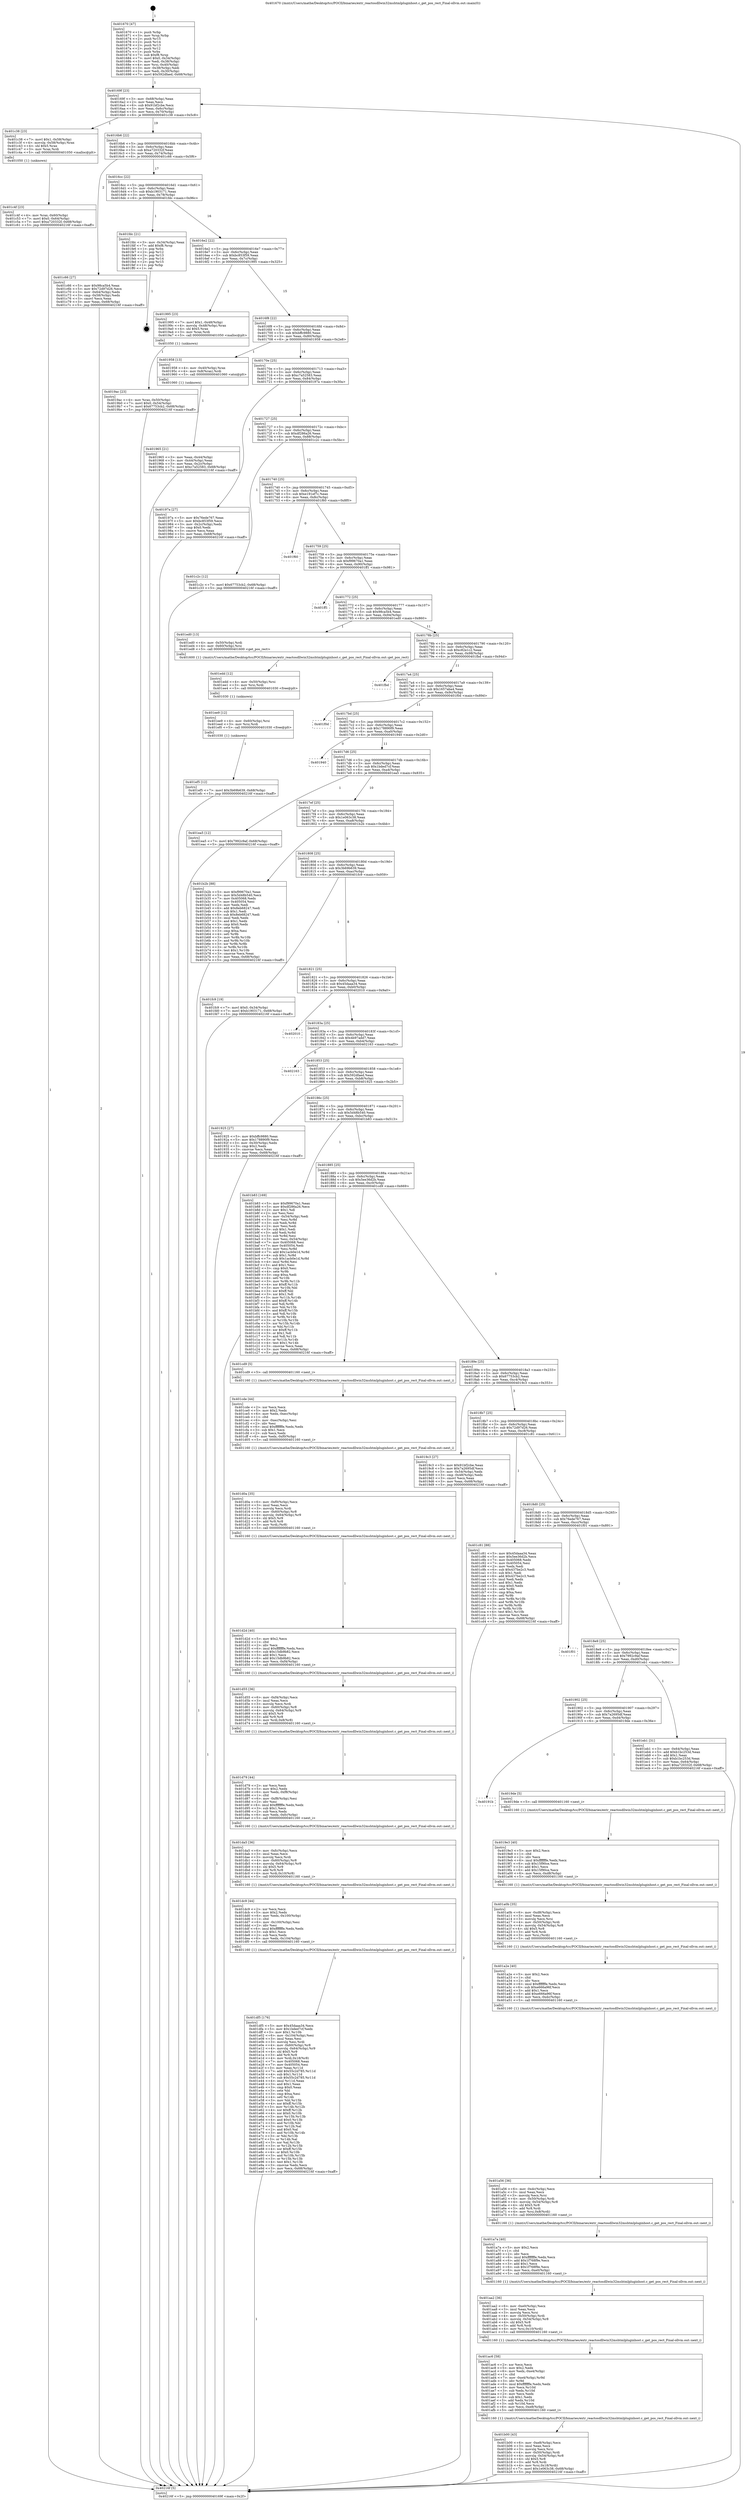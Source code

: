 digraph "0x401670" {
  label = "0x401670 (/mnt/c/Users/mathe/Desktop/tcc/POCII/binaries/extr_reactosdllwin32mshtmlpluginhost.c_get_pos_rect_Final-ollvm.out::main(0))"
  labelloc = "t"
  node[shape=record]

  Entry [label="",width=0.3,height=0.3,shape=circle,fillcolor=black,style=filled]
  "0x40169f" [label="{
     0x40169f [23]\l
     | [instrs]\l
     &nbsp;&nbsp;0x40169f \<+3\>: mov -0x68(%rbp),%eax\l
     &nbsp;&nbsp;0x4016a2 \<+2\>: mov %eax,%ecx\l
     &nbsp;&nbsp;0x4016a4 \<+6\>: sub $0x91bf2cbe,%ecx\l
     &nbsp;&nbsp;0x4016aa \<+3\>: mov %eax,-0x6c(%rbp)\l
     &nbsp;&nbsp;0x4016ad \<+3\>: mov %ecx,-0x70(%rbp)\l
     &nbsp;&nbsp;0x4016b0 \<+6\>: je 0000000000401c38 \<main+0x5c8\>\l
  }"]
  "0x401c38" [label="{
     0x401c38 [23]\l
     | [instrs]\l
     &nbsp;&nbsp;0x401c38 \<+7\>: movl $0x1,-0x58(%rbp)\l
     &nbsp;&nbsp;0x401c3f \<+4\>: movslq -0x58(%rbp),%rax\l
     &nbsp;&nbsp;0x401c43 \<+4\>: shl $0x5,%rax\l
     &nbsp;&nbsp;0x401c47 \<+3\>: mov %rax,%rdi\l
     &nbsp;&nbsp;0x401c4a \<+5\>: call 0000000000401050 \<malloc@plt\>\l
     | [calls]\l
     &nbsp;&nbsp;0x401050 \{1\} (unknown)\l
  }"]
  "0x4016b6" [label="{
     0x4016b6 [22]\l
     | [instrs]\l
     &nbsp;&nbsp;0x4016b6 \<+5\>: jmp 00000000004016bb \<main+0x4b\>\l
     &nbsp;&nbsp;0x4016bb \<+3\>: mov -0x6c(%rbp),%eax\l
     &nbsp;&nbsp;0x4016be \<+5\>: sub $0xa720332f,%eax\l
     &nbsp;&nbsp;0x4016c3 \<+3\>: mov %eax,-0x74(%rbp)\l
     &nbsp;&nbsp;0x4016c6 \<+6\>: je 0000000000401c66 \<main+0x5f6\>\l
  }"]
  Exit [label="",width=0.3,height=0.3,shape=circle,fillcolor=black,style=filled,peripheries=2]
  "0x401c66" [label="{
     0x401c66 [27]\l
     | [instrs]\l
     &nbsp;&nbsp;0x401c66 \<+5\>: mov $0x98ca5b4,%eax\l
     &nbsp;&nbsp;0x401c6b \<+5\>: mov $0x72d97d26,%ecx\l
     &nbsp;&nbsp;0x401c70 \<+3\>: mov -0x64(%rbp),%edx\l
     &nbsp;&nbsp;0x401c73 \<+3\>: cmp -0x58(%rbp),%edx\l
     &nbsp;&nbsp;0x401c76 \<+3\>: cmovl %ecx,%eax\l
     &nbsp;&nbsp;0x401c79 \<+3\>: mov %eax,-0x68(%rbp)\l
     &nbsp;&nbsp;0x401c7c \<+5\>: jmp 000000000040216f \<main+0xaff\>\l
  }"]
  "0x4016cc" [label="{
     0x4016cc [22]\l
     | [instrs]\l
     &nbsp;&nbsp;0x4016cc \<+5\>: jmp 00000000004016d1 \<main+0x61\>\l
     &nbsp;&nbsp;0x4016d1 \<+3\>: mov -0x6c(%rbp),%eax\l
     &nbsp;&nbsp;0x4016d4 \<+5\>: sub $0xb1903171,%eax\l
     &nbsp;&nbsp;0x4016d9 \<+3\>: mov %eax,-0x78(%rbp)\l
     &nbsp;&nbsp;0x4016dc \<+6\>: je 0000000000401fdc \<main+0x96c\>\l
  }"]
  "0x401ef5" [label="{
     0x401ef5 [12]\l
     | [instrs]\l
     &nbsp;&nbsp;0x401ef5 \<+7\>: movl $0x3b69b639,-0x68(%rbp)\l
     &nbsp;&nbsp;0x401efc \<+5\>: jmp 000000000040216f \<main+0xaff\>\l
  }"]
  "0x401fdc" [label="{
     0x401fdc [21]\l
     | [instrs]\l
     &nbsp;&nbsp;0x401fdc \<+3\>: mov -0x34(%rbp),%eax\l
     &nbsp;&nbsp;0x401fdf \<+7\>: add $0xf8,%rsp\l
     &nbsp;&nbsp;0x401fe6 \<+1\>: pop %rbx\l
     &nbsp;&nbsp;0x401fe7 \<+2\>: pop %r12\l
     &nbsp;&nbsp;0x401fe9 \<+2\>: pop %r13\l
     &nbsp;&nbsp;0x401feb \<+2\>: pop %r14\l
     &nbsp;&nbsp;0x401fed \<+2\>: pop %r15\l
     &nbsp;&nbsp;0x401fef \<+1\>: pop %rbp\l
     &nbsp;&nbsp;0x401ff0 \<+1\>: ret\l
  }"]
  "0x4016e2" [label="{
     0x4016e2 [22]\l
     | [instrs]\l
     &nbsp;&nbsp;0x4016e2 \<+5\>: jmp 00000000004016e7 \<main+0x77\>\l
     &nbsp;&nbsp;0x4016e7 \<+3\>: mov -0x6c(%rbp),%eax\l
     &nbsp;&nbsp;0x4016ea \<+5\>: sub $0xbc853f59,%eax\l
     &nbsp;&nbsp;0x4016ef \<+3\>: mov %eax,-0x7c(%rbp)\l
     &nbsp;&nbsp;0x4016f2 \<+6\>: je 0000000000401995 \<main+0x325\>\l
  }"]
  "0x401ee9" [label="{
     0x401ee9 [12]\l
     | [instrs]\l
     &nbsp;&nbsp;0x401ee9 \<+4\>: mov -0x60(%rbp),%rsi\l
     &nbsp;&nbsp;0x401eed \<+3\>: mov %rsi,%rdi\l
     &nbsp;&nbsp;0x401ef0 \<+5\>: call 0000000000401030 \<free@plt\>\l
     | [calls]\l
     &nbsp;&nbsp;0x401030 \{1\} (unknown)\l
  }"]
  "0x401995" [label="{
     0x401995 [23]\l
     | [instrs]\l
     &nbsp;&nbsp;0x401995 \<+7\>: movl $0x1,-0x48(%rbp)\l
     &nbsp;&nbsp;0x40199c \<+4\>: movslq -0x48(%rbp),%rax\l
     &nbsp;&nbsp;0x4019a0 \<+4\>: shl $0x5,%rax\l
     &nbsp;&nbsp;0x4019a4 \<+3\>: mov %rax,%rdi\l
     &nbsp;&nbsp;0x4019a7 \<+5\>: call 0000000000401050 \<malloc@plt\>\l
     | [calls]\l
     &nbsp;&nbsp;0x401050 \{1\} (unknown)\l
  }"]
  "0x4016f8" [label="{
     0x4016f8 [22]\l
     | [instrs]\l
     &nbsp;&nbsp;0x4016f8 \<+5\>: jmp 00000000004016fd \<main+0x8d\>\l
     &nbsp;&nbsp;0x4016fd \<+3\>: mov -0x6c(%rbp),%eax\l
     &nbsp;&nbsp;0x401700 \<+5\>: sub $0xbffc9880,%eax\l
     &nbsp;&nbsp;0x401705 \<+3\>: mov %eax,-0x80(%rbp)\l
     &nbsp;&nbsp;0x401708 \<+6\>: je 0000000000401958 \<main+0x2e8\>\l
  }"]
  "0x401edd" [label="{
     0x401edd [12]\l
     | [instrs]\l
     &nbsp;&nbsp;0x401edd \<+4\>: mov -0x50(%rbp),%rsi\l
     &nbsp;&nbsp;0x401ee1 \<+3\>: mov %rsi,%rdi\l
     &nbsp;&nbsp;0x401ee4 \<+5\>: call 0000000000401030 \<free@plt\>\l
     | [calls]\l
     &nbsp;&nbsp;0x401030 \{1\} (unknown)\l
  }"]
  "0x401958" [label="{
     0x401958 [13]\l
     | [instrs]\l
     &nbsp;&nbsp;0x401958 \<+4\>: mov -0x40(%rbp),%rax\l
     &nbsp;&nbsp;0x40195c \<+4\>: mov 0x8(%rax),%rdi\l
     &nbsp;&nbsp;0x401960 \<+5\>: call 0000000000401060 \<atoi@plt\>\l
     | [calls]\l
     &nbsp;&nbsp;0x401060 \{1\} (unknown)\l
  }"]
  "0x40170e" [label="{
     0x40170e [25]\l
     | [instrs]\l
     &nbsp;&nbsp;0x40170e \<+5\>: jmp 0000000000401713 \<main+0xa3\>\l
     &nbsp;&nbsp;0x401713 \<+3\>: mov -0x6c(%rbp),%eax\l
     &nbsp;&nbsp;0x401716 \<+5\>: sub $0xc7a52583,%eax\l
     &nbsp;&nbsp;0x40171b \<+6\>: mov %eax,-0x84(%rbp)\l
     &nbsp;&nbsp;0x401721 \<+6\>: je 000000000040197a \<main+0x30a\>\l
  }"]
  "0x401df5" [label="{
     0x401df5 [176]\l
     | [instrs]\l
     &nbsp;&nbsp;0x401df5 \<+5\>: mov $0x45daaa34,%ecx\l
     &nbsp;&nbsp;0x401dfa \<+5\>: mov $0x1bded7cf,%edx\l
     &nbsp;&nbsp;0x401dff \<+3\>: mov $0x1,%r10b\l
     &nbsp;&nbsp;0x401e02 \<+6\>: mov -0x104(%rbp),%esi\l
     &nbsp;&nbsp;0x401e08 \<+3\>: imul %eax,%esi\l
     &nbsp;&nbsp;0x401e0b \<+3\>: movslq %esi,%rdi\l
     &nbsp;&nbsp;0x401e0e \<+4\>: mov -0x60(%rbp),%r8\l
     &nbsp;&nbsp;0x401e12 \<+4\>: movslq -0x64(%rbp),%r9\l
     &nbsp;&nbsp;0x401e16 \<+4\>: shl $0x5,%r9\l
     &nbsp;&nbsp;0x401e1a \<+3\>: add %r9,%r8\l
     &nbsp;&nbsp;0x401e1d \<+4\>: mov %rdi,0x18(%r8)\l
     &nbsp;&nbsp;0x401e21 \<+7\>: mov 0x405068,%eax\l
     &nbsp;&nbsp;0x401e28 \<+7\>: mov 0x405054,%esi\l
     &nbsp;&nbsp;0x401e2f \<+3\>: mov %eax,%r11d\l
     &nbsp;&nbsp;0x401e32 \<+7\>: add $0x55c2d785,%r11d\l
     &nbsp;&nbsp;0x401e39 \<+4\>: sub $0x1,%r11d\l
     &nbsp;&nbsp;0x401e3d \<+7\>: sub $0x55c2d785,%r11d\l
     &nbsp;&nbsp;0x401e44 \<+4\>: imul %r11d,%eax\l
     &nbsp;&nbsp;0x401e48 \<+3\>: and $0x1,%eax\l
     &nbsp;&nbsp;0x401e4b \<+3\>: cmp $0x0,%eax\l
     &nbsp;&nbsp;0x401e4e \<+3\>: sete %bl\l
     &nbsp;&nbsp;0x401e51 \<+3\>: cmp $0xa,%esi\l
     &nbsp;&nbsp;0x401e54 \<+4\>: setl %r14b\l
     &nbsp;&nbsp;0x401e58 \<+3\>: mov %bl,%r15b\l
     &nbsp;&nbsp;0x401e5b \<+4\>: xor $0xff,%r15b\l
     &nbsp;&nbsp;0x401e5f \<+3\>: mov %r14b,%r12b\l
     &nbsp;&nbsp;0x401e62 \<+4\>: xor $0xff,%r12b\l
     &nbsp;&nbsp;0x401e66 \<+4\>: xor $0x0,%r10b\l
     &nbsp;&nbsp;0x401e6a \<+3\>: mov %r15b,%r13b\l
     &nbsp;&nbsp;0x401e6d \<+4\>: and $0x0,%r13b\l
     &nbsp;&nbsp;0x401e71 \<+3\>: and %r10b,%bl\l
     &nbsp;&nbsp;0x401e74 \<+3\>: mov %r12b,%al\l
     &nbsp;&nbsp;0x401e77 \<+2\>: and $0x0,%al\l
     &nbsp;&nbsp;0x401e79 \<+3\>: and %r10b,%r14b\l
     &nbsp;&nbsp;0x401e7c \<+3\>: or %bl,%r13b\l
     &nbsp;&nbsp;0x401e7f \<+3\>: or %r14b,%al\l
     &nbsp;&nbsp;0x401e82 \<+3\>: xor %al,%r13b\l
     &nbsp;&nbsp;0x401e85 \<+3\>: or %r12b,%r15b\l
     &nbsp;&nbsp;0x401e88 \<+4\>: xor $0xff,%r15b\l
     &nbsp;&nbsp;0x401e8c \<+4\>: or $0x0,%r10b\l
     &nbsp;&nbsp;0x401e90 \<+3\>: and %r10b,%r15b\l
     &nbsp;&nbsp;0x401e93 \<+3\>: or %r15b,%r13b\l
     &nbsp;&nbsp;0x401e96 \<+4\>: test $0x1,%r13b\l
     &nbsp;&nbsp;0x401e9a \<+3\>: cmovne %edx,%ecx\l
     &nbsp;&nbsp;0x401e9d \<+3\>: mov %ecx,-0x68(%rbp)\l
     &nbsp;&nbsp;0x401ea0 \<+5\>: jmp 000000000040216f \<main+0xaff\>\l
  }"]
  "0x40197a" [label="{
     0x40197a [27]\l
     | [instrs]\l
     &nbsp;&nbsp;0x40197a \<+5\>: mov $0x76ede767,%eax\l
     &nbsp;&nbsp;0x40197f \<+5\>: mov $0xbc853f59,%ecx\l
     &nbsp;&nbsp;0x401984 \<+3\>: mov -0x2c(%rbp),%edx\l
     &nbsp;&nbsp;0x401987 \<+3\>: cmp $0x0,%edx\l
     &nbsp;&nbsp;0x40198a \<+3\>: cmove %ecx,%eax\l
     &nbsp;&nbsp;0x40198d \<+3\>: mov %eax,-0x68(%rbp)\l
     &nbsp;&nbsp;0x401990 \<+5\>: jmp 000000000040216f \<main+0xaff\>\l
  }"]
  "0x401727" [label="{
     0x401727 [25]\l
     | [instrs]\l
     &nbsp;&nbsp;0x401727 \<+5\>: jmp 000000000040172c \<main+0xbc\>\l
     &nbsp;&nbsp;0x40172c \<+3\>: mov -0x6c(%rbp),%eax\l
     &nbsp;&nbsp;0x40172f \<+5\>: sub $0xdf286a26,%eax\l
     &nbsp;&nbsp;0x401734 \<+6\>: mov %eax,-0x88(%rbp)\l
     &nbsp;&nbsp;0x40173a \<+6\>: je 0000000000401c2c \<main+0x5bc\>\l
  }"]
  "0x401dc9" [label="{
     0x401dc9 [44]\l
     | [instrs]\l
     &nbsp;&nbsp;0x401dc9 \<+2\>: xor %ecx,%ecx\l
     &nbsp;&nbsp;0x401dcb \<+5\>: mov $0x2,%edx\l
     &nbsp;&nbsp;0x401dd0 \<+6\>: mov %edx,-0x100(%rbp)\l
     &nbsp;&nbsp;0x401dd6 \<+1\>: cltd\l
     &nbsp;&nbsp;0x401dd7 \<+6\>: mov -0x100(%rbp),%esi\l
     &nbsp;&nbsp;0x401ddd \<+2\>: idiv %esi\l
     &nbsp;&nbsp;0x401ddf \<+6\>: imul $0xfffffffe,%edx,%edx\l
     &nbsp;&nbsp;0x401de5 \<+3\>: sub $0x1,%ecx\l
     &nbsp;&nbsp;0x401de8 \<+2\>: sub %ecx,%edx\l
     &nbsp;&nbsp;0x401dea \<+6\>: mov %edx,-0x104(%rbp)\l
     &nbsp;&nbsp;0x401df0 \<+5\>: call 0000000000401160 \<next_i\>\l
     | [calls]\l
     &nbsp;&nbsp;0x401160 \{1\} (/mnt/c/Users/mathe/Desktop/tcc/POCII/binaries/extr_reactosdllwin32mshtmlpluginhost.c_get_pos_rect_Final-ollvm.out::next_i)\l
  }"]
  "0x401c2c" [label="{
     0x401c2c [12]\l
     | [instrs]\l
     &nbsp;&nbsp;0x401c2c \<+7\>: movl $0x67753cb2,-0x68(%rbp)\l
     &nbsp;&nbsp;0x401c33 \<+5\>: jmp 000000000040216f \<main+0xaff\>\l
  }"]
  "0x401740" [label="{
     0x401740 [25]\l
     | [instrs]\l
     &nbsp;&nbsp;0x401740 \<+5\>: jmp 0000000000401745 \<main+0xd5\>\l
     &nbsp;&nbsp;0x401745 \<+3\>: mov -0x6c(%rbp),%eax\l
     &nbsp;&nbsp;0x401748 \<+5\>: sub $0xe191ef7c,%eax\l
     &nbsp;&nbsp;0x40174d \<+6\>: mov %eax,-0x8c(%rbp)\l
     &nbsp;&nbsp;0x401753 \<+6\>: je 0000000000401f60 \<main+0x8f0\>\l
  }"]
  "0x401da5" [label="{
     0x401da5 [36]\l
     | [instrs]\l
     &nbsp;&nbsp;0x401da5 \<+6\>: mov -0xfc(%rbp),%ecx\l
     &nbsp;&nbsp;0x401dab \<+3\>: imul %eax,%ecx\l
     &nbsp;&nbsp;0x401dae \<+3\>: movslq %ecx,%rdi\l
     &nbsp;&nbsp;0x401db1 \<+4\>: mov -0x60(%rbp),%r8\l
     &nbsp;&nbsp;0x401db5 \<+4\>: movslq -0x64(%rbp),%r9\l
     &nbsp;&nbsp;0x401db9 \<+4\>: shl $0x5,%r9\l
     &nbsp;&nbsp;0x401dbd \<+3\>: add %r9,%r8\l
     &nbsp;&nbsp;0x401dc0 \<+4\>: mov %rdi,0x10(%r8)\l
     &nbsp;&nbsp;0x401dc4 \<+5\>: call 0000000000401160 \<next_i\>\l
     | [calls]\l
     &nbsp;&nbsp;0x401160 \{1\} (/mnt/c/Users/mathe/Desktop/tcc/POCII/binaries/extr_reactosdllwin32mshtmlpluginhost.c_get_pos_rect_Final-ollvm.out::next_i)\l
  }"]
  "0x401f60" [label="{
     0x401f60\l
  }", style=dashed]
  "0x401759" [label="{
     0x401759 [25]\l
     | [instrs]\l
     &nbsp;&nbsp;0x401759 \<+5\>: jmp 000000000040175e \<main+0xee\>\l
     &nbsp;&nbsp;0x40175e \<+3\>: mov -0x6c(%rbp),%eax\l
     &nbsp;&nbsp;0x401761 \<+5\>: sub $0xf99670a1,%eax\l
     &nbsp;&nbsp;0x401766 \<+6\>: mov %eax,-0x90(%rbp)\l
     &nbsp;&nbsp;0x40176c \<+6\>: je 0000000000401ff1 \<main+0x981\>\l
  }"]
  "0x401d79" [label="{
     0x401d79 [44]\l
     | [instrs]\l
     &nbsp;&nbsp;0x401d79 \<+2\>: xor %ecx,%ecx\l
     &nbsp;&nbsp;0x401d7b \<+5\>: mov $0x2,%edx\l
     &nbsp;&nbsp;0x401d80 \<+6\>: mov %edx,-0xf8(%rbp)\l
     &nbsp;&nbsp;0x401d86 \<+1\>: cltd\l
     &nbsp;&nbsp;0x401d87 \<+6\>: mov -0xf8(%rbp),%esi\l
     &nbsp;&nbsp;0x401d8d \<+2\>: idiv %esi\l
     &nbsp;&nbsp;0x401d8f \<+6\>: imul $0xfffffffe,%edx,%edx\l
     &nbsp;&nbsp;0x401d95 \<+3\>: sub $0x1,%ecx\l
     &nbsp;&nbsp;0x401d98 \<+2\>: sub %ecx,%edx\l
     &nbsp;&nbsp;0x401d9a \<+6\>: mov %edx,-0xfc(%rbp)\l
     &nbsp;&nbsp;0x401da0 \<+5\>: call 0000000000401160 \<next_i\>\l
     | [calls]\l
     &nbsp;&nbsp;0x401160 \{1\} (/mnt/c/Users/mathe/Desktop/tcc/POCII/binaries/extr_reactosdllwin32mshtmlpluginhost.c_get_pos_rect_Final-ollvm.out::next_i)\l
  }"]
  "0x401ff1" [label="{
     0x401ff1\l
  }", style=dashed]
  "0x401772" [label="{
     0x401772 [25]\l
     | [instrs]\l
     &nbsp;&nbsp;0x401772 \<+5\>: jmp 0000000000401777 \<main+0x107\>\l
     &nbsp;&nbsp;0x401777 \<+3\>: mov -0x6c(%rbp),%eax\l
     &nbsp;&nbsp;0x40177a \<+5\>: sub $0x98ca5b4,%eax\l
     &nbsp;&nbsp;0x40177f \<+6\>: mov %eax,-0x94(%rbp)\l
     &nbsp;&nbsp;0x401785 \<+6\>: je 0000000000401ed0 \<main+0x860\>\l
  }"]
  "0x401d55" [label="{
     0x401d55 [36]\l
     | [instrs]\l
     &nbsp;&nbsp;0x401d55 \<+6\>: mov -0xf4(%rbp),%ecx\l
     &nbsp;&nbsp;0x401d5b \<+3\>: imul %eax,%ecx\l
     &nbsp;&nbsp;0x401d5e \<+3\>: movslq %ecx,%rdi\l
     &nbsp;&nbsp;0x401d61 \<+4\>: mov -0x60(%rbp),%r8\l
     &nbsp;&nbsp;0x401d65 \<+4\>: movslq -0x64(%rbp),%r9\l
     &nbsp;&nbsp;0x401d69 \<+4\>: shl $0x5,%r9\l
     &nbsp;&nbsp;0x401d6d \<+3\>: add %r9,%r8\l
     &nbsp;&nbsp;0x401d70 \<+4\>: mov %rdi,0x8(%r8)\l
     &nbsp;&nbsp;0x401d74 \<+5\>: call 0000000000401160 \<next_i\>\l
     | [calls]\l
     &nbsp;&nbsp;0x401160 \{1\} (/mnt/c/Users/mathe/Desktop/tcc/POCII/binaries/extr_reactosdllwin32mshtmlpluginhost.c_get_pos_rect_Final-ollvm.out::next_i)\l
  }"]
  "0x401ed0" [label="{
     0x401ed0 [13]\l
     | [instrs]\l
     &nbsp;&nbsp;0x401ed0 \<+4\>: mov -0x50(%rbp),%rdi\l
     &nbsp;&nbsp;0x401ed4 \<+4\>: mov -0x60(%rbp),%rsi\l
     &nbsp;&nbsp;0x401ed8 \<+5\>: call 0000000000401600 \<get_pos_rect\>\l
     | [calls]\l
     &nbsp;&nbsp;0x401600 \{1\} (/mnt/c/Users/mathe/Desktop/tcc/POCII/binaries/extr_reactosdllwin32mshtmlpluginhost.c_get_pos_rect_Final-ollvm.out::get_pos_rect)\l
  }"]
  "0x40178b" [label="{
     0x40178b [25]\l
     | [instrs]\l
     &nbsp;&nbsp;0x40178b \<+5\>: jmp 0000000000401790 \<main+0x120\>\l
     &nbsp;&nbsp;0x401790 \<+3\>: mov -0x6c(%rbp),%eax\l
     &nbsp;&nbsp;0x401793 \<+5\>: sub $0xc82e1c2,%eax\l
     &nbsp;&nbsp;0x401798 \<+6\>: mov %eax,-0x98(%rbp)\l
     &nbsp;&nbsp;0x40179e \<+6\>: je 0000000000401fbd \<main+0x94d\>\l
  }"]
  "0x401d2d" [label="{
     0x401d2d [40]\l
     | [instrs]\l
     &nbsp;&nbsp;0x401d2d \<+5\>: mov $0x2,%ecx\l
     &nbsp;&nbsp;0x401d32 \<+1\>: cltd\l
     &nbsp;&nbsp;0x401d33 \<+2\>: idiv %ecx\l
     &nbsp;&nbsp;0x401d35 \<+6\>: imul $0xfffffffe,%edx,%ecx\l
     &nbsp;&nbsp;0x401d3b \<+6\>: sub $0x15db9b82,%ecx\l
     &nbsp;&nbsp;0x401d41 \<+3\>: add $0x1,%ecx\l
     &nbsp;&nbsp;0x401d44 \<+6\>: add $0x15db9b82,%ecx\l
     &nbsp;&nbsp;0x401d4a \<+6\>: mov %ecx,-0xf4(%rbp)\l
     &nbsp;&nbsp;0x401d50 \<+5\>: call 0000000000401160 \<next_i\>\l
     | [calls]\l
     &nbsp;&nbsp;0x401160 \{1\} (/mnt/c/Users/mathe/Desktop/tcc/POCII/binaries/extr_reactosdllwin32mshtmlpluginhost.c_get_pos_rect_Final-ollvm.out::next_i)\l
  }"]
  "0x401fbd" [label="{
     0x401fbd\l
  }", style=dashed]
  "0x4017a4" [label="{
     0x4017a4 [25]\l
     | [instrs]\l
     &nbsp;&nbsp;0x4017a4 \<+5\>: jmp 00000000004017a9 \<main+0x139\>\l
     &nbsp;&nbsp;0x4017a9 \<+3\>: mov -0x6c(%rbp),%eax\l
     &nbsp;&nbsp;0x4017ac \<+5\>: sub $0x1657aba4,%eax\l
     &nbsp;&nbsp;0x4017b1 \<+6\>: mov %eax,-0x9c(%rbp)\l
     &nbsp;&nbsp;0x4017b7 \<+6\>: je 0000000000401f0d \<main+0x89d\>\l
  }"]
  "0x401d0a" [label="{
     0x401d0a [35]\l
     | [instrs]\l
     &nbsp;&nbsp;0x401d0a \<+6\>: mov -0xf0(%rbp),%ecx\l
     &nbsp;&nbsp;0x401d10 \<+3\>: imul %eax,%ecx\l
     &nbsp;&nbsp;0x401d13 \<+3\>: movslq %ecx,%rdi\l
     &nbsp;&nbsp;0x401d16 \<+4\>: mov -0x60(%rbp),%r8\l
     &nbsp;&nbsp;0x401d1a \<+4\>: movslq -0x64(%rbp),%r9\l
     &nbsp;&nbsp;0x401d1e \<+4\>: shl $0x5,%r9\l
     &nbsp;&nbsp;0x401d22 \<+3\>: add %r9,%r8\l
     &nbsp;&nbsp;0x401d25 \<+3\>: mov %rdi,(%r8)\l
     &nbsp;&nbsp;0x401d28 \<+5\>: call 0000000000401160 \<next_i\>\l
     | [calls]\l
     &nbsp;&nbsp;0x401160 \{1\} (/mnt/c/Users/mathe/Desktop/tcc/POCII/binaries/extr_reactosdllwin32mshtmlpluginhost.c_get_pos_rect_Final-ollvm.out::next_i)\l
  }"]
  "0x401f0d" [label="{
     0x401f0d\l
  }", style=dashed]
  "0x4017bd" [label="{
     0x4017bd [25]\l
     | [instrs]\l
     &nbsp;&nbsp;0x4017bd \<+5\>: jmp 00000000004017c2 \<main+0x152\>\l
     &nbsp;&nbsp;0x4017c2 \<+3\>: mov -0x6c(%rbp),%eax\l
     &nbsp;&nbsp;0x4017c5 \<+5\>: sub $0x178890f9,%eax\l
     &nbsp;&nbsp;0x4017ca \<+6\>: mov %eax,-0xa0(%rbp)\l
     &nbsp;&nbsp;0x4017d0 \<+6\>: je 0000000000401940 \<main+0x2d0\>\l
  }"]
  "0x401cde" [label="{
     0x401cde [44]\l
     | [instrs]\l
     &nbsp;&nbsp;0x401cde \<+2\>: xor %ecx,%ecx\l
     &nbsp;&nbsp;0x401ce0 \<+5\>: mov $0x2,%edx\l
     &nbsp;&nbsp;0x401ce5 \<+6\>: mov %edx,-0xec(%rbp)\l
     &nbsp;&nbsp;0x401ceb \<+1\>: cltd\l
     &nbsp;&nbsp;0x401cec \<+6\>: mov -0xec(%rbp),%esi\l
     &nbsp;&nbsp;0x401cf2 \<+2\>: idiv %esi\l
     &nbsp;&nbsp;0x401cf4 \<+6\>: imul $0xfffffffe,%edx,%edx\l
     &nbsp;&nbsp;0x401cfa \<+3\>: sub $0x1,%ecx\l
     &nbsp;&nbsp;0x401cfd \<+2\>: sub %ecx,%edx\l
     &nbsp;&nbsp;0x401cff \<+6\>: mov %edx,-0xf0(%rbp)\l
     &nbsp;&nbsp;0x401d05 \<+5\>: call 0000000000401160 \<next_i\>\l
     | [calls]\l
     &nbsp;&nbsp;0x401160 \{1\} (/mnt/c/Users/mathe/Desktop/tcc/POCII/binaries/extr_reactosdllwin32mshtmlpluginhost.c_get_pos_rect_Final-ollvm.out::next_i)\l
  }"]
  "0x401940" [label="{
     0x401940\l
  }", style=dashed]
  "0x4017d6" [label="{
     0x4017d6 [25]\l
     | [instrs]\l
     &nbsp;&nbsp;0x4017d6 \<+5\>: jmp 00000000004017db \<main+0x16b\>\l
     &nbsp;&nbsp;0x4017db \<+3\>: mov -0x6c(%rbp),%eax\l
     &nbsp;&nbsp;0x4017de \<+5\>: sub $0x1bded7cf,%eax\l
     &nbsp;&nbsp;0x4017e3 \<+6\>: mov %eax,-0xa4(%rbp)\l
     &nbsp;&nbsp;0x4017e9 \<+6\>: je 0000000000401ea5 \<main+0x835\>\l
  }"]
  "0x401c4f" [label="{
     0x401c4f [23]\l
     | [instrs]\l
     &nbsp;&nbsp;0x401c4f \<+4\>: mov %rax,-0x60(%rbp)\l
     &nbsp;&nbsp;0x401c53 \<+7\>: movl $0x0,-0x64(%rbp)\l
     &nbsp;&nbsp;0x401c5a \<+7\>: movl $0xa720332f,-0x68(%rbp)\l
     &nbsp;&nbsp;0x401c61 \<+5\>: jmp 000000000040216f \<main+0xaff\>\l
  }"]
  "0x401ea5" [label="{
     0x401ea5 [12]\l
     | [instrs]\l
     &nbsp;&nbsp;0x401ea5 \<+7\>: movl $0x7992c9af,-0x68(%rbp)\l
     &nbsp;&nbsp;0x401eac \<+5\>: jmp 000000000040216f \<main+0xaff\>\l
  }"]
  "0x4017ef" [label="{
     0x4017ef [25]\l
     | [instrs]\l
     &nbsp;&nbsp;0x4017ef \<+5\>: jmp 00000000004017f4 \<main+0x184\>\l
     &nbsp;&nbsp;0x4017f4 \<+3\>: mov -0x6c(%rbp),%eax\l
     &nbsp;&nbsp;0x4017f7 \<+5\>: sub $0x1e063c38,%eax\l
     &nbsp;&nbsp;0x4017fc \<+6\>: mov %eax,-0xa8(%rbp)\l
     &nbsp;&nbsp;0x401802 \<+6\>: je 0000000000401b2b \<main+0x4bb\>\l
  }"]
  "0x401b00" [label="{
     0x401b00 [43]\l
     | [instrs]\l
     &nbsp;&nbsp;0x401b00 \<+6\>: mov -0xe8(%rbp),%ecx\l
     &nbsp;&nbsp;0x401b06 \<+3\>: imul %eax,%ecx\l
     &nbsp;&nbsp;0x401b09 \<+3\>: movslq %ecx,%rsi\l
     &nbsp;&nbsp;0x401b0c \<+4\>: mov -0x50(%rbp),%rdi\l
     &nbsp;&nbsp;0x401b10 \<+4\>: movslq -0x54(%rbp),%r8\l
     &nbsp;&nbsp;0x401b14 \<+4\>: shl $0x5,%r8\l
     &nbsp;&nbsp;0x401b18 \<+3\>: add %r8,%rdi\l
     &nbsp;&nbsp;0x401b1b \<+4\>: mov %rsi,0x18(%rdi)\l
     &nbsp;&nbsp;0x401b1f \<+7\>: movl $0x1e063c38,-0x68(%rbp)\l
     &nbsp;&nbsp;0x401b26 \<+5\>: jmp 000000000040216f \<main+0xaff\>\l
  }"]
  "0x401b2b" [label="{
     0x401b2b [88]\l
     | [instrs]\l
     &nbsp;&nbsp;0x401b2b \<+5\>: mov $0xf99670a1,%eax\l
     &nbsp;&nbsp;0x401b30 \<+5\>: mov $0x5d48b540,%ecx\l
     &nbsp;&nbsp;0x401b35 \<+7\>: mov 0x405068,%edx\l
     &nbsp;&nbsp;0x401b3c \<+7\>: mov 0x405054,%esi\l
     &nbsp;&nbsp;0x401b43 \<+2\>: mov %edx,%edi\l
     &nbsp;&nbsp;0x401b45 \<+6\>: add $0x8eb68247,%edi\l
     &nbsp;&nbsp;0x401b4b \<+3\>: sub $0x1,%edi\l
     &nbsp;&nbsp;0x401b4e \<+6\>: sub $0x8eb68247,%edi\l
     &nbsp;&nbsp;0x401b54 \<+3\>: imul %edi,%edx\l
     &nbsp;&nbsp;0x401b57 \<+3\>: and $0x1,%edx\l
     &nbsp;&nbsp;0x401b5a \<+3\>: cmp $0x0,%edx\l
     &nbsp;&nbsp;0x401b5d \<+4\>: sete %r8b\l
     &nbsp;&nbsp;0x401b61 \<+3\>: cmp $0xa,%esi\l
     &nbsp;&nbsp;0x401b64 \<+4\>: setl %r9b\l
     &nbsp;&nbsp;0x401b68 \<+3\>: mov %r8b,%r10b\l
     &nbsp;&nbsp;0x401b6b \<+3\>: and %r9b,%r10b\l
     &nbsp;&nbsp;0x401b6e \<+3\>: xor %r9b,%r8b\l
     &nbsp;&nbsp;0x401b71 \<+3\>: or %r8b,%r10b\l
     &nbsp;&nbsp;0x401b74 \<+4\>: test $0x1,%r10b\l
     &nbsp;&nbsp;0x401b78 \<+3\>: cmovne %ecx,%eax\l
     &nbsp;&nbsp;0x401b7b \<+3\>: mov %eax,-0x68(%rbp)\l
     &nbsp;&nbsp;0x401b7e \<+5\>: jmp 000000000040216f \<main+0xaff\>\l
  }"]
  "0x401808" [label="{
     0x401808 [25]\l
     | [instrs]\l
     &nbsp;&nbsp;0x401808 \<+5\>: jmp 000000000040180d \<main+0x19d\>\l
     &nbsp;&nbsp;0x40180d \<+3\>: mov -0x6c(%rbp),%eax\l
     &nbsp;&nbsp;0x401810 \<+5\>: sub $0x3b69b639,%eax\l
     &nbsp;&nbsp;0x401815 \<+6\>: mov %eax,-0xac(%rbp)\l
     &nbsp;&nbsp;0x40181b \<+6\>: je 0000000000401fc9 \<main+0x959\>\l
  }"]
  "0x401ac6" [label="{
     0x401ac6 [58]\l
     | [instrs]\l
     &nbsp;&nbsp;0x401ac6 \<+2\>: xor %ecx,%ecx\l
     &nbsp;&nbsp;0x401ac8 \<+5\>: mov $0x2,%edx\l
     &nbsp;&nbsp;0x401acd \<+6\>: mov %edx,-0xe4(%rbp)\l
     &nbsp;&nbsp;0x401ad3 \<+1\>: cltd\l
     &nbsp;&nbsp;0x401ad4 \<+7\>: mov -0xe4(%rbp),%r9d\l
     &nbsp;&nbsp;0x401adb \<+3\>: idiv %r9d\l
     &nbsp;&nbsp;0x401ade \<+6\>: imul $0xfffffffe,%edx,%edx\l
     &nbsp;&nbsp;0x401ae4 \<+3\>: mov %ecx,%r10d\l
     &nbsp;&nbsp;0x401ae7 \<+3\>: sub %edx,%r10d\l
     &nbsp;&nbsp;0x401aea \<+2\>: mov %ecx,%edx\l
     &nbsp;&nbsp;0x401aec \<+3\>: sub $0x1,%edx\l
     &nbsp;&nbsp;0x401aef \<+3\>: add %edx,%r10d\l
     &nbsp;&nbsp;0x401af2 \<+3\>: sub %r10d,%ecx\l
     &nbsp;&nbsp;0x401af5 \<+6\>: mov %ecx,-0xe8(%rbp)\l
     &nbsp;&nbsp;0x401afb \<+5\>: call 0000000000401160 \<next_i\>\l
     | [calls]\l
     &nbsp;&nbsp;0x401160 \{1\} (/mnt/c/Users/mathe/Desktop/tcc/POCII/binaries/extr_reactosdllwin32mshtmlpluginhost.c_get_pos_rect_Final-ollvm.out::next_i)\l
  }"]
  "0x401fc9" [label="{
     0x401fc9 [19]\l
     | [instrs]\l
     &nbsp;&nbsp;0x401fc9 \<+7\>: movl $0x0,-0x34(%rbp)\l
     &nbsp;&nbsp;0x401fd0 \<+7\>: movl $0xb1903171,-0x68(%rbp)\l
     &nbsp;&nbsp;0x401fd7 \<+5\>: jmp 000000000040216f \<main+0xaff\>\l
  }"]
  "0x401821" [label="{
     0x401821 [25]\l
     | [instrs]\l
     &nbsp;&nbsp;0x401821 \<+5\>: jmp 0000000000401826 \<main+0x1b6\>\l
     &nbsp;&nbsp;0x401826 \<+3\>: mov -0x6c(%rbp),%eax\l
     &nbsp;&nbsp;0x401829 \<+5\>: sub $0x45daaa34,%eax\l
     &nbsp;&nbsp;0x40182e \<+6\>: mov %eax,-0xb0(%rbp)\l
     &nbsp;&nbsp;0x401834 \<+6\>: je 0000000000402010 \<main+0x9a0\>\l
  }"]
  "0x401aa2" [label="{
     0x401aa2 [36]\l
     | [instrs]\l
     &nbsp;&nbsp;0x401aa2 \<+6\>: mov -0xe0(%rbp),%ecx\l
     &nbsp;&nbsp;0x401aa8 \<+3\>: imul %eax,%ecx\l
     &nbsp;&nbsp;0x401aab \<+3\>: movslq %ecx,%rsi\l
     &nbsp;&nbsp;0x401aae \<+4\>: mov -0x50(%rbp),%rdi\l
     &nbsp;&nbsp;0x401ab2 \<+4\>: movslq -0x54(%rbp),%r8\l
     &nbsp;&nbsp;0x401ab6 \<+4\>: shl $0x5,%r8\l
     &nbsp;&nbsp;0x401aba \<+3\>: add %r8,%rdi\l
     &nbsp;&nbsp;0x401abd \<+4\>: mov %rsi,0x10(%rdi)\l
     &nbsp;&nbsp;0x401ac1 \<+5\>: call 0000000000401160 \<next_i\>\l
     | [calls]\l
     &nbsp;&nbsp;0x401160 \{1\} (/mnt/c/Users/mathe/Desktop/tcc/POCII/binaries/extr_reactosdllwin32mshtmlpluginhost.c_get_pos_rect_Final-ollvm.out::next_i)\l
  }"]
  "0x402010" [label="{
     0x402010\l
  }", style=dashed]
  "0x40183a" [label="{
     0x40183a [25]\l
     | [instrs]\l
     &nbsp;&nbsp;0x40183a \<+5\>: jmp 000000000040183f \<main+0x1cf\>\l
     &nbsp;&nbsp;0x40183f \<+3\>: mov -0x6c(%rbp),%eax\l
     &nbsp;&nbsp;0x401842 \<+5\>: sub $0x4b97add7,%eax\l
     &nbsp;&nbsp;0x401847 \<+6\>: mov %eax,-0xb4(%rbp)\l
     &nbsp;&nbsp;0x40184d \<+6\>: je 0000000000402163 \<main+0xaf3\>\l
  }"]
  "0x401a7a" [label="{
     0x401a7a [40]\l
     | [instrs]\l
     &nbsp;&nbsp;0x401a7a \<+5\>: mov $0x2,%ecx\l
     &nbsp;&nbsp;0x401a7f \<+1\>: cltd\l
     &nbsp;&nbsp;0x401a80 \<+2\>: idiv %ecx\l
     &nbsp;&nbsp;0x401a82 \<+6\>: imul $0xfffffffe,%edx,%ecx\l
     &nbsp;&nbsp;0x401a88 \<+6\>: add $0x1f768f9e,%ecx\l
     &nbsp;&nbsp;0x401a8e \<+3\>: add $0x1,%ecx\l
     &nbsp;&nbsp;0x401a91 \<+6\>: sub $0x1f768f9e,%ecx\l
     &nbsp;&nbsp;0x401a97 \<+6\>: mov %ecx,-0xe0(%rbp)\l
     &nbsp;&nbsp;0x401a9d \<+5\>: call 0000000000401160 \<next_i\>\l
     | [calls]\l
     &nbsp;&nbsp;0x401160 \{1\} (/mnt/c/Users/mathe/Desktop/tcc/POCII/binaries/extr_reactosdllwin32mshtmlpluginhost.c_get_pos_rect_Final-ollvm.out::next_i)\l
  }"]
  "0x402163" [label="{
     0x402163\l
  }", style=dashed]
  "0x401853" [label="{
     0x401853 [25]\l
     | [instrs]\l
     &nbsp;&nbsp;0x401853 \<+5\>: jmp 0000000000401858 \<main+0x1e8\>\l
     &nbsp;&nbsp;0x401858 \<+3\>: mov -0x6c(%rbp),%eax\l
     &nbsp;&nbsp;0x40185b \<+5\>: sub $0x592dfaed,%eax\l
     &nbsp;&nbsp;0x401860 \<+6\>: mov %eax,-0xb8(%rbp)\l
     &nbsp;&nbsp;0x401866 \<+6\>: je 0000000000401925 \<main+0x2b5\>\l
  }"]
  "0x401a56" [label="{
     0x401a56 [36]\l
     | [instrs]\l
     &nbsp;&nbsp;0x401a56 \<+6\>: mov -0xdc(%rbp),%ecx\l
     &nbsp;&nbsp;0x401a5c \<+3\>: imul %eax,%ecx\l
     &nbsp;&nbsp;0x401a5f \<+3\>: movslq %ecx,%rsi\l
     &nbsp;&nbsp;0x401a62 \<+4\>: mov -0x50(%rbp),%rdi\l
     &nbsp;&nbsp;0x401a66 \<+4\>: movslq -0x54(%rbp),%r8\l
     &nbsp;&nbsp;0x401a6a \<+4\>: shl $0x5,%r8\l
     &nbsp;&nbsp;0x401a6e \<+3\>: add %r8,%rdi\l
     &nbsp;&nbsp;0x401a71 \<+4\>: mov %rsi,0x8(%rdi)\l
     &nbsp;&nbsp;0x401a75 \<+5\>: call 0000000000401160 \<next_i\>\l
     | [calls]\l
     &nbsp;&nbsp;0x401160 \{1\} (/mnt/c/Users/mathe/Desktop/tcc/POCII/binaries/extr_reactosdllwin32mshtmlpluginhost.c_get_pos_rect_Final-ollvm.out::next_i)\l
  }"]
  "0x401925" [label="{
     0x401925 [27]\l
     | [instrs]\l
     &nbsp;&nbsp;0x401925 \<+5\>: mov $0xbffc9880,%eax\l
     &nbsp;&nbsp;0x40192a \<+5\>: mov $0x178890f9,%ecx\l
     &nbsp;&nbsp;0x40192f \<+3\>: mov -0x30(%rbp),%edx\l
     &nbsp;&nbsp;0x401932 \<+3\>: cmp $0x2,%edx\l
     &nbsp;&nbsp;0x401935 \<+3\>: cmovne %ecx,%eax\l
     &nbsp;&nbsp;0x401938 \<+3\>: mov %eax,-0x68(%rbp)\l
     &nbsp;&nbsp;0x40193b \<+5\>: jmp 000000000040216f \<main+0xaff\>\l
  }"]
  "0x40186c" [label="{
     0x40186c [25]\l
     | [instrs]\l
     &nbsp;&nbsp;0x40186c \<+5\>: jmp 0000000000401871 \<main+0x201\>\l
     &nbsp;&nbsp;0x401871 \<+3\>: mov -0x6c(%rbp),%eax\l
     &nbsp;&nbsp;0x401874 \<+5\>: sub $0x5d48b540,%eax\l
     &nbsp;&nbsp;0x401879 \<+6\>: mov %eax,-0xbc(%rbp)\l
     &nbsp;&nbsp;0x40187f \<+6\>: je 0000000000401b83 \<main+0x513\>\l
  }"]
  "0x40216f" [label="{
     0x40216f [5]\l
     | [instrs]\l
     &nbsp;&nbsp;0x40216f \<+5\>: jmp 000000000040169f \<main+0x2f\>\l
  }"]
  "0x401670" [label="{
     0x401670 [47]\l
     | [instrs]\l
     &nbsp;&nbsp;0x401670 \<+1\>: push %rbp\l
     &nbsp;&nbsp;0x401671 \<+3\>: mov %rsp,%rbp\l
     &nbsp;&nbsp;0x401674 \<+2\>: push %r15\l
     &nbsp;&nbsp;0x401676 \<+2\>: push %r14\l
     &nbsp;&nbsp;0x401678 \<+2\>: push %r13\l
     &nbsp;&nbsp;0x40167a \<+2\>: push %r12\l
     &nbsp;&nbsp;0x40167c \<+1\>: push %rbx\l
     &nbsp;&nbsp;0x40167d \<+7\>: sub $0xf8,%rsp\l
     &nbsp;&nbsp;0x401684 \<+7\>: movl $0x0,-0x34(%rbp)\l
     &nbsp;&nbsp;0x40168b \<+3\>: mov %edi,-0x38(%rbp)\l
     &nbsp;&nbsp;0x40168e \<+4\>: mov %rsi,-0x40(%rbp)\l
     &nbsp;&nbsp;0x401692 \<+3\>: mov -0x38(%rbp),%edi\l
     &nbsp;&nbsp;0x401695 \<+3\>: mov %edi,-0x30(%rbp)\l
     &nbsp;&nbsp;0x401698 \<+7\>: movl $0x592dfaed,-0x68(%rbp)\l
  }"]
  "0x401965" [label="{
     0x401965 [21]\l
     | [instrs]\l
     &nbsp;&nbsp;0x401965 \<+3\>: mov %eax,-0x44(%rbp)\l
     &nbsp;&nbsp;0x401968 \<+3\>: mov -0x44(%rbp),%eax\l
     &nbsp;&nbsp;0x40196b \<+3\>: mov %eax,-0x2c(%rbp)\l
     &nbsp;&nbsp;0x40196e \<+7\>: movl $0xc7a52583,-0x68(%rbp)\l
     &nbsp;&nbsp;0x401975 \<+5\>: jmp 000000000040216f \<main+0xaff\>\l
  }"]
  "0x4019ac" [label="{
     0x4019ac [23]\l
     | [instrs]\l
     &nbsp;&nbsp;0x4019ac \<+4\>: mov %rax,-0x50(%rbp)\l
     &nbsp;&nbsp;0x4019b0 \<+7\>: movl $0x0,-0x54(%rbp)\l
     &nbsp;&nbsp;0x4019b7 \<+7\>: movl $0x67753cb2,-0x68(%rbp)\l
     &nbsp;&nbsp;0x4019be \<+5\>: jmp 000000000040216f \<main+0xaff\>\l
  }"]
  "0x401a2e" [label="{
     0x401a2e [40]\l
     | [instrs]\l
     &nbsp;&nbsp;0x401a2e \<+5\>: mov $0x2,%ecx\l
     &nbsp;&nbsp;0x401a33 \<+1\>: cltd\l
     &nbsp;&nbsp;0x401a34 \<+2\>: idiv %ecx\l
     &nbsp;&nbsp;0x401a36 \<+6\>: imul $0xfffffffe,%edx,%ecx\l
     &nbsp;&nbsp;0x401a3c \<+6\>: sub $0xe666a96f,%ecx\l
     &nbsp;&nbsp;0x401a42 \<+3\>: add $0x1,%ecx\l
     &nbsp;&nbsp;0x401a45 \<+6\>: add $0xe666a96f,%ecx\l
     &nbsp;&nbsp;0x401a4b \<+6\>: mov %ecx,-0xdc(%rbp)\l
     &nbsp;&nbsp;0x401a51 \<+5\>: call 0000000000401160 \<next_i\>\l
     | [calls]\l
     &nbsp;&nbsp;0x401160 \{1\} (/mnt/c/Users/mathe/Desktop/tcc/POCII/binaries/extr_reactosdllwin32mshtmlpluginhost.c_get_pos_rect_Final-ollvm.out::next_i)\l
  }"]
  "0x401b83" [label="{
     0x401b83 [169]\l
     | [instrs]\l
     &nbsp;&nbsp;0x401b83 \<+5\>: mov $0xf99670a1,%eax\l
     &nbsp;&nbsp;0x401b88 \<+5\>: mov $0xdf286a26,%ecx\l
     &nbsp;&nbsp;0x401b8d \<+2\>: mov $0x1,%dl\l
     &nbsp;&nbsp;0x401b8f \<+2\>: xor %esi,%esi\l
     &nbsp;&nbsp;0x401b91 \<+3\>: mov -0x54(%rbp),%edi\l
     &nbsp;&nbsp;0x401b94 \<+3\>: mov %esi,%r8d\l
     &nbsp;&nbsp;0x401b97 \<+3\>: sub %edi,%r8d\l
     &nbsp;&nbsp;0x401b9a \<+2\>: mov %esi,%edi\l
     &nbsp;&nbsp;0x401b9c \<+3\>: sub $0x1,%edi\l
     &nbsp;&nbsp;0x401b9f \<+3\>: add %edi,%r8d\l
     &nbsp;&nbsp;0x401ba2 \<+3\>: sub %r8d,%esi\l
     &nbsp;&nbsp;0x401ba5 \<+3\>: mov %esi,-0x54(%rbp)\l
     &nbsp;&nbsp;0x401ba8 \<+7\>: mov 0x405068,%esi\l
     &nbsp;&nbsp;0x401baf \<+7\>: mov 0x405054,%edi\l
     &nbsp;&nbsp;0x401bb6 \<+3\>: mov %esi,%r8d\l
     &nbsp;&nbsp;0x401bb9 \<+7\>: add $0x1acb0e1d,%r8d\l
     &nbsp;&nbsp;0x401bc0 \<+4\>: sub $0x1,%r8d\l
     &nbsp;&nbsp;0x401bc4 \<+7\>: sub $0x1acb0e1d,%r8d\l
     &nbsp;&nbsp;0x401bcb \<+4\>: imul %r8d,%esi\l
     &nbsp;&nbsp;0x401bcf \<+3\>: and $0x1,%esi\l
     &nbsp;&nbsp;0x401bd2 \<+3\>: cmp $0x0,%esi\l
     &nbsp;&nbsp;0x401bd5 \<+4\>: sete %r9b\l
     &nbsp;&nbsp;0x401bd9 \<+3\>: cmp $0xa,%edi\l
     &nbsp;&nbsp;0x401bdc \<+4\>: setl %r10b\l
     &nbsp;&nbsp;0x401be0 \<+3\>: mov %r9b,%r11b\l
     &nbsp;&nbsp;0x401be3 \<+4\>: xor $0xff,%r11b\l
     &nbsp;&nbsp;0x401be7 \<+3\>: mov %r10b,%bl\l
     &nbsp;&nbsp;0x401bea \<+3\>: xor $0xff,%bl\l
     &nbsp;&nbsp;0x401bed \<+3\>: xor $0x1,%dl\l
     &nbsp;&nbsp;0x401bf0 \<+3\>: mov %r11b,%r14b\l
     &nbsp;&nbsp;0x401bf3 \<+4\>: and $0xff,%r14b\l
     &nbsp;&nbsp;0x401bf7 \<+3\>: and %dl,%r9b\l
     &nbsp;&nbsp;0x401bfa \<+3\>: mov %bl,%r15b\l
     &nbsp;&nbsp;0x401bfd \<+4\>: and $0xff,%r15b\l
     &nbsp;&nbsp;0x401c01 \<+3\>: and %dl,%r10b\l
     &nbsp;&nbsp;0x401c04 \<+3\>: or %r9b,%r14b\l
     &nbsp;&nbsp;0x401c07 \<+3\>: or %r10b,%r15b\l
     &nbsp;&nbsp;0x401c0a \<+3\>: xor %r15b,%r14b\l
     &nbsp;&nbsp;0x401c0d \<+3\>: or %bl,%r11b\l
     &nbsp;&nbsp;0x401c10 \<+4\>: xor $0xff,%r11b\l
     &nbsp;&nbsp;0x401c14 \<+3\>: or $0x1,%dl\l
     &nbsp;&nbsp;0x401c17 \<+3\>: and %dl,%r11b\l
     &nbsp;&nbsp;0x401c1a \<+3\>: or %r11b,%r14b\l
     &nbsp;&nbsp;0x401c1d \<+4\>: test $0x1,%r14b\l
     &nbsp;&nbsp;0x401c21 \<+3\>: cmovne %ecx,%eax\l
     &nbsp;&nbsp;0x401c24 \<+3\>: mov %eax,-0x68(%rbp)\l
     &nbsp;&nbsp;0x401c27 \<+5\>: jmp 000000000040216f \<main+0xaff\>\l
  }"]
  "0x401885" [label="{
     0x401885 [25]\l
     | [instrs]\l
     &nbsp;&nbsp;0x401885 \<+5\>: jmp 000000000040188a \<main+0x21a\>\l
     &nbsp;&nbsp;0x40188a \<+3\>: mov -0x6c(%rbp),%eax\l
     &nbsp;&nbsp;0x40188d \<+5\>: sub $0x5ee36d2b,%eax\l
     &nbsp;&nbsp;0x401892 \<+6\>: mov %eax,-0xc0(%rbp)\l
     &nbsp;&nbsp;0x401898 \<+6\>: je 0000000000401cd9 \<main+0x669\>\l
  }"]
  "0x401a0b" [label="{
     0x401a0b [35]\l
     | [instrs]\l
     &nbsp;&nbsp;0x401a0b \<+6\>: mov -0xd8(%rbp),%ecx\l
     &nbsp;&nbsp;0x401a11 \<+3\>: imul %eax,%ecx\l
     &nbsp;&nbsp;0x401a14 \<+3\>: movslq %ecx,%rsi\l
     &nbsp;&nbsp;0x401a17 \<+4\>: mov -0x50(%rbp),%rdi\l
     &nbsp;&nbsp;0x401a1b \<+4\>: movslq -0x54(%rbp),%r8\l
     &nbsp;&nbsp;0x401a1f \<+4\>: shl $0x5,%r8\l
     &nbsp;&nbsp;0x401a23 \<+3\>: add %r8,%rdi\l
     &nbsp;&nbsp;0x401a26 \<+3\>: mov %rsi,(%rdi)\l
     &nbsp;&nbsp;0x401a29 \<+5\>: call 0000000000401160 \<next_i\>\l
     | [calls]\l
     &nbsp;&nbsp;0x401160 \{1\} (/mnt/c/Users/mathe/Desktop/tcc/POCII/binaries/extr_reactosdllwin32mshtmlpluginhost.c_get_pos_rect_Final-ollvm.out::next_i)\l
  }"]
  "0x401cd9" [label="{
     0x401cd9 [5]\l
     | [instrs]\l
     &nbsp;&nbsp;0x401cd9 \<+5\>: call 0000000000401160 \<next_i\>\l
     | [calls]\l
     &nbsp;&nbsp;0x401160 \{1\} (/mnt/c/Users/mathe/Desktop/tcc/POCII/binaries/extr_reactosdllwin32mshtmlpluginhost.c_get_pos_rect_Final-ollvm.out::next_i)\l
  }"]
  "0x40189e" [label="{
     0x40189e [25]\l
     | [instrs]\l
     &nbsp;&nbsp;0x40189e \<+5\>: jmp 00000000004018a3 \<main+0x233\>\l
     &nbsp;&nbsp;0x4018a3 \<+3\>: mov -0x6c(%rbp),%eax\l
     &nbsp;&nbsp;0x4018a6 \<+5\>: sub $0x67753cb2,%eax\l
     &nbsp;&nbsp;0x4018ab \<+6\>: mov %eax,-0xc4(%rbp)\l
     &nbsp;&nbsp;0x4018b1 \<+6\>: je 00000000004019c3 \<main+0x353\>\l
  }"]
  "0x4019e3" [label="{
     0x4019e3 [40]\l
     | [instrs]\l
     &nbsp;&nbsp;0x4019e3 \<+5\>: mov $0x2,%ecx\l
     &nbsp;&nbsp;0x4019e8 \<+1\>: cltd\l
     &nbsp;&nbsp;0x4019e9 \<+2\>: idiv %ecx\l
     &nbsp;&nbsp;0x4019eb \<+6\>: imul $0xfffffffe,%edx,%ecx\l
     &nbsp;&nbsp;0x4019f1 \<+6\>: sub $0x15f90ce,%ecx\l
     &nbsp;&nbsp;0x4019f7 \<+3\>: add $0x1,%ecx\l
     &nbsp;&nbsp;0x4019fa \<+6\>: add $0x15f90ce,%ecx\l
     &nbsp;&nbsp;0x401a00 \<+6\>: mov %ecx,-0xd8(%rbp)\l
     &nbsp;&nbsp;0x401a06 \<+5\>: call 0000000000401160 \<next_i\>\l
     | [calls]\l
     &nbsp;&nbsp;0x401160 \{1\} (/mnt/c/Users/mathe/Desktop/tcc/POCII/binaries/extr_reactosdllwin32mshtmlpluginhost.c_get_pos_rect_Final-ollvm.out::next_i)\l
  }"]
  "0x4019c3" [label="{
     0x4019c3 [27]\l
     | [instrs]\l
     &nbsp;&nbsp;0x4019c3 \<+5\>: mov $0x91bf2cbe,%eax\l
     &nbsp;&nbsp;0x4019c8 \<+5\>: mov $0x7a2695df,%ecx\l
     &nbsp;&nbsp;0x4019cd \<+3\>: mov -0x54(%rbp),%edx\l
     &nbsp;&nbsp;0x4019d0 \<+3\>: cmp -0x48(%rbp),%edx\l
     &nbsp;&nbsp;0x4019d3 \<+3\>: cmovl %ecx,%eax\l
     &nbsp;&nbsp;0x4019d6 \<+3\>: mov %eax,-0x68(%rbp)\l
     &nbsp;&nbsp;0x4019d9 \<+5\>: jmp 000000000040216f \<main+0xaff\>\l
  }"]
  "0x4018b7" [label="{
     0x4018b7 [25]\l
     | [instrs]\l
     &nbsp;&nbsp;0x4018b7 \<+5\>: jmp 00000000004018bc \<main+0x24c\>\l
     &nbsp;&nbsp;0x4018bc \<+3\>: mov -0x6c(%rbp),%eax\l
     &nbsp;&nbsp;0x4018bf \<+5\>: sub $0x72d97d26,%eax\l
     &nbsp;&nbsp;0x4018c4 \<+6\>: mov %eax,-0xc8(%rbp)\l
     &nbsp;&nbsp;0x4018ca \<+6\>: je 0000000000401c81 \<main+0x611\>\l
  }"]
  "0x40191b" [label="{
     0x40191b\l
  }", style=dashed]
  "0x401c81" [label="{
     0x401c81 [88]\l
     | [instrs]\l
     &nbsp;&nbsp;0x401c81 \<+5\>: mov $0x45daaa34,%eax\l
     &nbsp;&nbsp;0x401c86 \<+5\>: mov $0x5ee36d2b,%ecx\l
     &nbsp;&nbsp;0x401c8b \<+7\>: mov 0x405068,%edx\l
     &nbsp;&nbsp;0x401c92 \<+7\>: mov 0x405054,%esi\l
     &nbsp;&nbsp;0x401c99 \<+2\>: mov %edx,%edi\l
     &nbsp;&nbsp;0x401c9b \<+6\>: sub $0x437be2c3,%edi\l
     &nbsp;&nbsp;0x401ca1 \<+3\>: sub $0x1,%edi\l
     &nbsp;&nbsp;0x401ca4 \<+6\>: add $0x437be2c3,%edi\l
     &nbsp;&nbsp;0x401caa \<+3\>: imul %edi,%edx\l
     &nbsp;&nbsp;0x401cad \<+3\>: and $0x1,%edx\l
     &nbsp;&nbsp;0x401cb0 \<+3\>: cmp $0x0,%edx\l
     &nbsp;&nbsp;0x401cb3 \<+4\>: sete %r8b\l
     &nbsp;&nbsp;0x401cb7 \<+3\>: cmp $0xa,%esi\l
     &nbsp;&nbsp;0x401cba \<+4\>: setl %r9b\l
     &nbsp;&nbsp;0x401cbe \<+3\>: mov %r8b,%r10b\l
     &nbsp;&nbsp;0x401cc1 \<+3\>: and %r9b,%r10b\l
     &nbsp;&nbsp;0x401cc4 \<+3\>: xor %r9b,%r8b\l
     &nbsp;&nbsp;0x401cc7 \<+3\>: or %r8b,%r10b\l
     &nbsp;&nbsp;0x401cca \<+4\>: test $0x1,%r10b\l
     &nbsp;&nbsp;0x401cce \<+3\>: cmovne %ecx,%eax\l
     &nbsp;&nbsp;0x401cd1 \<+3\>: mov %eax,-0x68(%rbp)\l
     &nbsp;&nbsp;0x401cd4 \<+5\>: jmp 000000000040216f \<main+0xaff\>\l
  }"]
  "0x4018d0" [label="{
     0x4018d0 [25]\l
     | [instrs]\l
     &nbsp;&nbsp;0x4018d0 \<+5\>: jmp 00000000004018d5 \<main+0x265\>\l
     &nbsp;&nbsp;0x4018d5 \<+3\>: mov -0x6c(%rbp),%eax\l
     &nbsp;&nbsp;0x4018d8 \<+5\>: sub $0x76ede767,%eax\l
     &nbsp;&nbsp;0x4018dd \<+6\>: mov %eax,-0xcc(%rbp)\l
     &nbsp;&nbsp;0x4018e3 \<+6\>: je 0000000000401f01 \<main+0x891\>\l
  }"]
  "0x4019de" [label="{
     0x4019de [5]\l
     | [instrs]\l
     &nbsp;&nbsp;0x4019de \<+5\>: call 0000000000401160 \<next_i\>\l
     | [calls]\l
     &nbsp;&nbsp;0x401160 \{1\} (/mnt/c/Users/mathe/Desktop/tcc/POCII/binaries/extr_reactosdllwin32mshtmlpluginhost.c_get_pos_rect_Final-ollvm.out::next_i)\l
  }"]
  "0x401f01" [label="{
     0x401f01\l
  }", style=dashed]
  "0x4018e9" [label="{
     0x4018e9 [25]\l
     | [instrs]\l
     &nbsp;&nbsp;0x4018e9 \<+5\>: jmp 00000000004018ee \<main+0x27e\>\l
     &nbsp;&nbsp;0x4018ee \<+3\>: mov -0x6c(%rbp),%eax\l
     &nbsp;&nbsp;0x4018f1 \<+5\>: sub $0x7992c9af,%eax\l
     &nbsp;&nbsp;0x4018f6 \<+6\>: mov %eax,-0xd0(%rbp)\l
     &nbsp;&nbsp;0x4018fc \<+6\>: je 0000000000401eb1 \<main+0x841\>\l
  }"]
  "0x401902" [label="{
     0x401902 [25]\l
     | [instrs]\l
     &nbsp;&nbsp;0x401902 \<+5\>: jmp 0000000000401907 \<main+0x297\>\l
     &nbsp;&nbsp;0x401907 \<+3\>: mov -0x6c(%rbp),%eax\l
     &nbsp;&nbsp;0x40190a \<+5\>: sub $0x7a2695df,%eax\l
     &nbsp;&nbsp;0x40190f \<+6\>: mov %eax,-0xd4(%rbp)\l
     &nbsp;&nbsp;0x401915 \<+6\>: je 00000000004019de \<main+0x36e\>\l
  }"]
  "0x401eb1" [label="{
     0x401eb1 [31]\l
     | [instrs]\l
     &nbsp;&nbsp;0x401eb1 \<+3\>: mov -0x64(%rbp),%eax\l
     &nbsp;&nbsp;0x401eb4 \<+5\>: add $0xb1bc253d,%eax\l
     &nbsp;&nbsp;0x401eb9 \<+3\>: add $0x1,%eax\l
     &nbsp;&nbsp;0x401ebc \<+5\>: sub $0xb1bc253d,%eax\l
     &nbsp;&nbsp;0x401ec1 \<+3\>: mov %eax,-0x64(%rbp)\l
     &nbsp;&nbsp;0x401ec4 \<+7\>: movl $0xa720332f,-0x68(%rbp)\l
     &nbsp;&nbsp;0x401ecb \<+5\>: jmp 000000000040216f \<main+0xaff\>\l
  }"]
  Entry -> "0x401670" [label=" 1"]
  "0x40169f" -> "0x401c38" [label=" 1"]
  "0x40169f" -> "0x4016b6" [label=" 19"]
  "0x401fdc" -> Exit [label=" 1"]
  "0x4016b6" -> "0x401c66" [label=" 2"]
  "0x4016b6" -> "0x4016cc" [label=" 17"]
  "0x401fc9" -> "0x40216f" [label=" 1"]
  "0x4016cc" -> "0x401fdc" [label=" 1"]
  "0x4016cc" -> "0x4016e2" [label=" 16"]
  "0x401ef5" -> "0x40216f" [label=" 1"]
  "0x4016e2" -> "0x401995" [label=" 1"]
  "0x4016e2" -> "0x4016f8" [label=" 15"]
  "0x401ee9" -> "0x401ef5" [label=" 1"]
  "0x4016f8" -> "0x401958" [label=" 1"]
  "0x4016f8" -> "0x40170e" [label=" 14"]
  "0x401edd" -> "0x401ee9" [label=" 1"]
  "0x40170e" -> "0x40197a" [label=" 1"]
  "0x40170e" -> "0x401727" [label=" 13"]
  "0x401ed0" -> "0x401edd" [label=" 1"]
  "0x401727" -> "0x401c2c" [label=" 1"]
  "0x401727" -> "0x401740" [label=" 12"]
  "0x401eb1" -> "0x40216f" [label=" 1"]
  "0x401740" -> "0x401f60" [label=" 0"]
  "0x401740" -> "0x401759" [label=" 12"]
  "0x401ea5" -> "0x40216f" [label=" 1"]
  "0x401759" -> "0x401ff1" [label=" 0"]
  "0x401759" -> "0x401772" [label=" 12"]
  "0x401df5" -> "0x40216f" [label=" 1"]
  "0x401772" -> "0x401ed0" [label=" 1"]
  "0x401772" -> "0x40178b" [label=" 11"]
  "0x401dc9" -> "0x401df5" [label=" 1"]
  "0x40178b" -> "0x401fbd" [label=" 0"]
  "0x40178b" -> "0x4017a4" [label=" 11"]
  "0x401da5" -> "0x401dc9" [label=" 1"]
  "0x4017a4" -> "0x401f0d" [label=" 0"]
  "0x4017a4" -> "0x4017bd" [label=" 11"]
  "0x401d79" -> "0x401da5" [label=" 1"]
  "0x4017bd" -> "0x401940" [label=" 0"]
  "0x4017bd" -> "0x4017d6" [label=" 11"]
  "0x401d55" -> "0x401d79" [label=" 1"]
  "0x4017d6" -> "0x401ea5" [label=" 1"]
  "0x4017d6" -> "0x4017ef" [label=" 10"]
  "0x401d2d" -> "0x401d55" [label=" 1"]
  "0x4017ef" -> "0x401b2b" [label=" 1"]
  "0x4017ef" -> "0x401808" [label=" 9"]
  "0x401d0a" -> "0x401d2d" [label=" 1"]
  "0x401808" -> "0x401fc9" [label=" 1"]
  "0x401808" -> "0x401821" [label=" 8"]
  "0x401cde" -> "0x401d0a" [label=" 1"]
  "0x401821" -> "0x402010" [label=" 0"]
  "0x401821" -> "0x40183a" [label=" 8"]
  "0x401cd9" -> "0x401cde" [label=" 1"]
  "0x40183a" -> "0x402163" [label=" 0"]
  "0x40183a" -> "0x401853" [label=" 8"]
  "0x401c81" -> "0x40216f" [label=" 1"]
  "0x401853" -> "0x401925" [label=" 1"]
  "0x401853" -> "0x40186c" [label=" 7"]
  "0x401925" -> "0x40216f" [label=" 1"]
  "0x401670" -> "0x40169f" [label=" 1"]
  "0x40216f" -> "0x40169f" [label=" 19"]
  "0x401958" -> "0x401965" [label=" 1"]
  "0x401965" -> "0x40216f" [label=" 1"]
  "0x40197a" -> "0x40216f" [label=" 1"]
  "0x401995" -> "0x4019ac" [label=" 1"]
  "0x4019ac" -> "0x40216f" [label=" 1"]
  "0x401c66" -> "0x40216f" [label=" 2"]
  "0x40186c" -> "0x401b83" [label=" 1"]
  "0x40186c" -> "0x401885" [label=" 6"]
  "0x401c4f" -> "0x40216f" [label=" 1"]
  "0x401885" -> "0x401cd9" [label=" 1"]
  "0x401885" -> "0x40189e" [label=" 5"]
  "0x401c38" -> "0x401c4f" [label=" 1"]
  "0x40189e" -> "0x4019c3" [label=" 2"]
  "0x40189e" -> "0x4018b7" [label=" 3"]
  "0x4019c3" -> "0x40216f" [label=" 2"]
  "0x401c2c" -> "0x40216f" [label=" 1"]
  "0x4018b7" -> "0x401c81" [label=" 1"]
  "0x4018b7" -> "0x4018d0" [label=" 2"]
  "0x401b83" -> "0x40216f" [label=" 1"]
  "0x4018d0" -> "0x401f01" [label=" 0"]
  "0x4018d0" -> "0x4018e9" [label=" 2"]
  "0x401b2b" -> "0x40216f" [label=" 1"]
  "0x4018e9" -> "0x401eb1" [label=" 1"]
  "0x4018e9" -> "0x401902" [label=" 1"]
  "0x401b00" -> "0x40216f" [label=" 1"]
  "0x401902" -> "0x4019de" [label=" 1"]
  "0x401902" -> "0x40191b" [label=" 0"]
  "0x4019de" -> "0x4019e3" [label=" 1"]
  "0x4019e3" -> "0x401a0b" [label=" 1"]
  "0x401a0b" -> "0x401a2e" [label=" 1"]
  "0x401a2e" -> "0x401a56" [label=" 1"]
  "0x401a56" -> "0x401a7a" [label=" 1"]
  "0x401a7a" -> "0x401aa2" [label=" 1"]
  "0x401aa2" -> "0x401ac6" [label=" 1"]
  "0x401ac6" -> "0x401b00" [label=" 1"]
}
